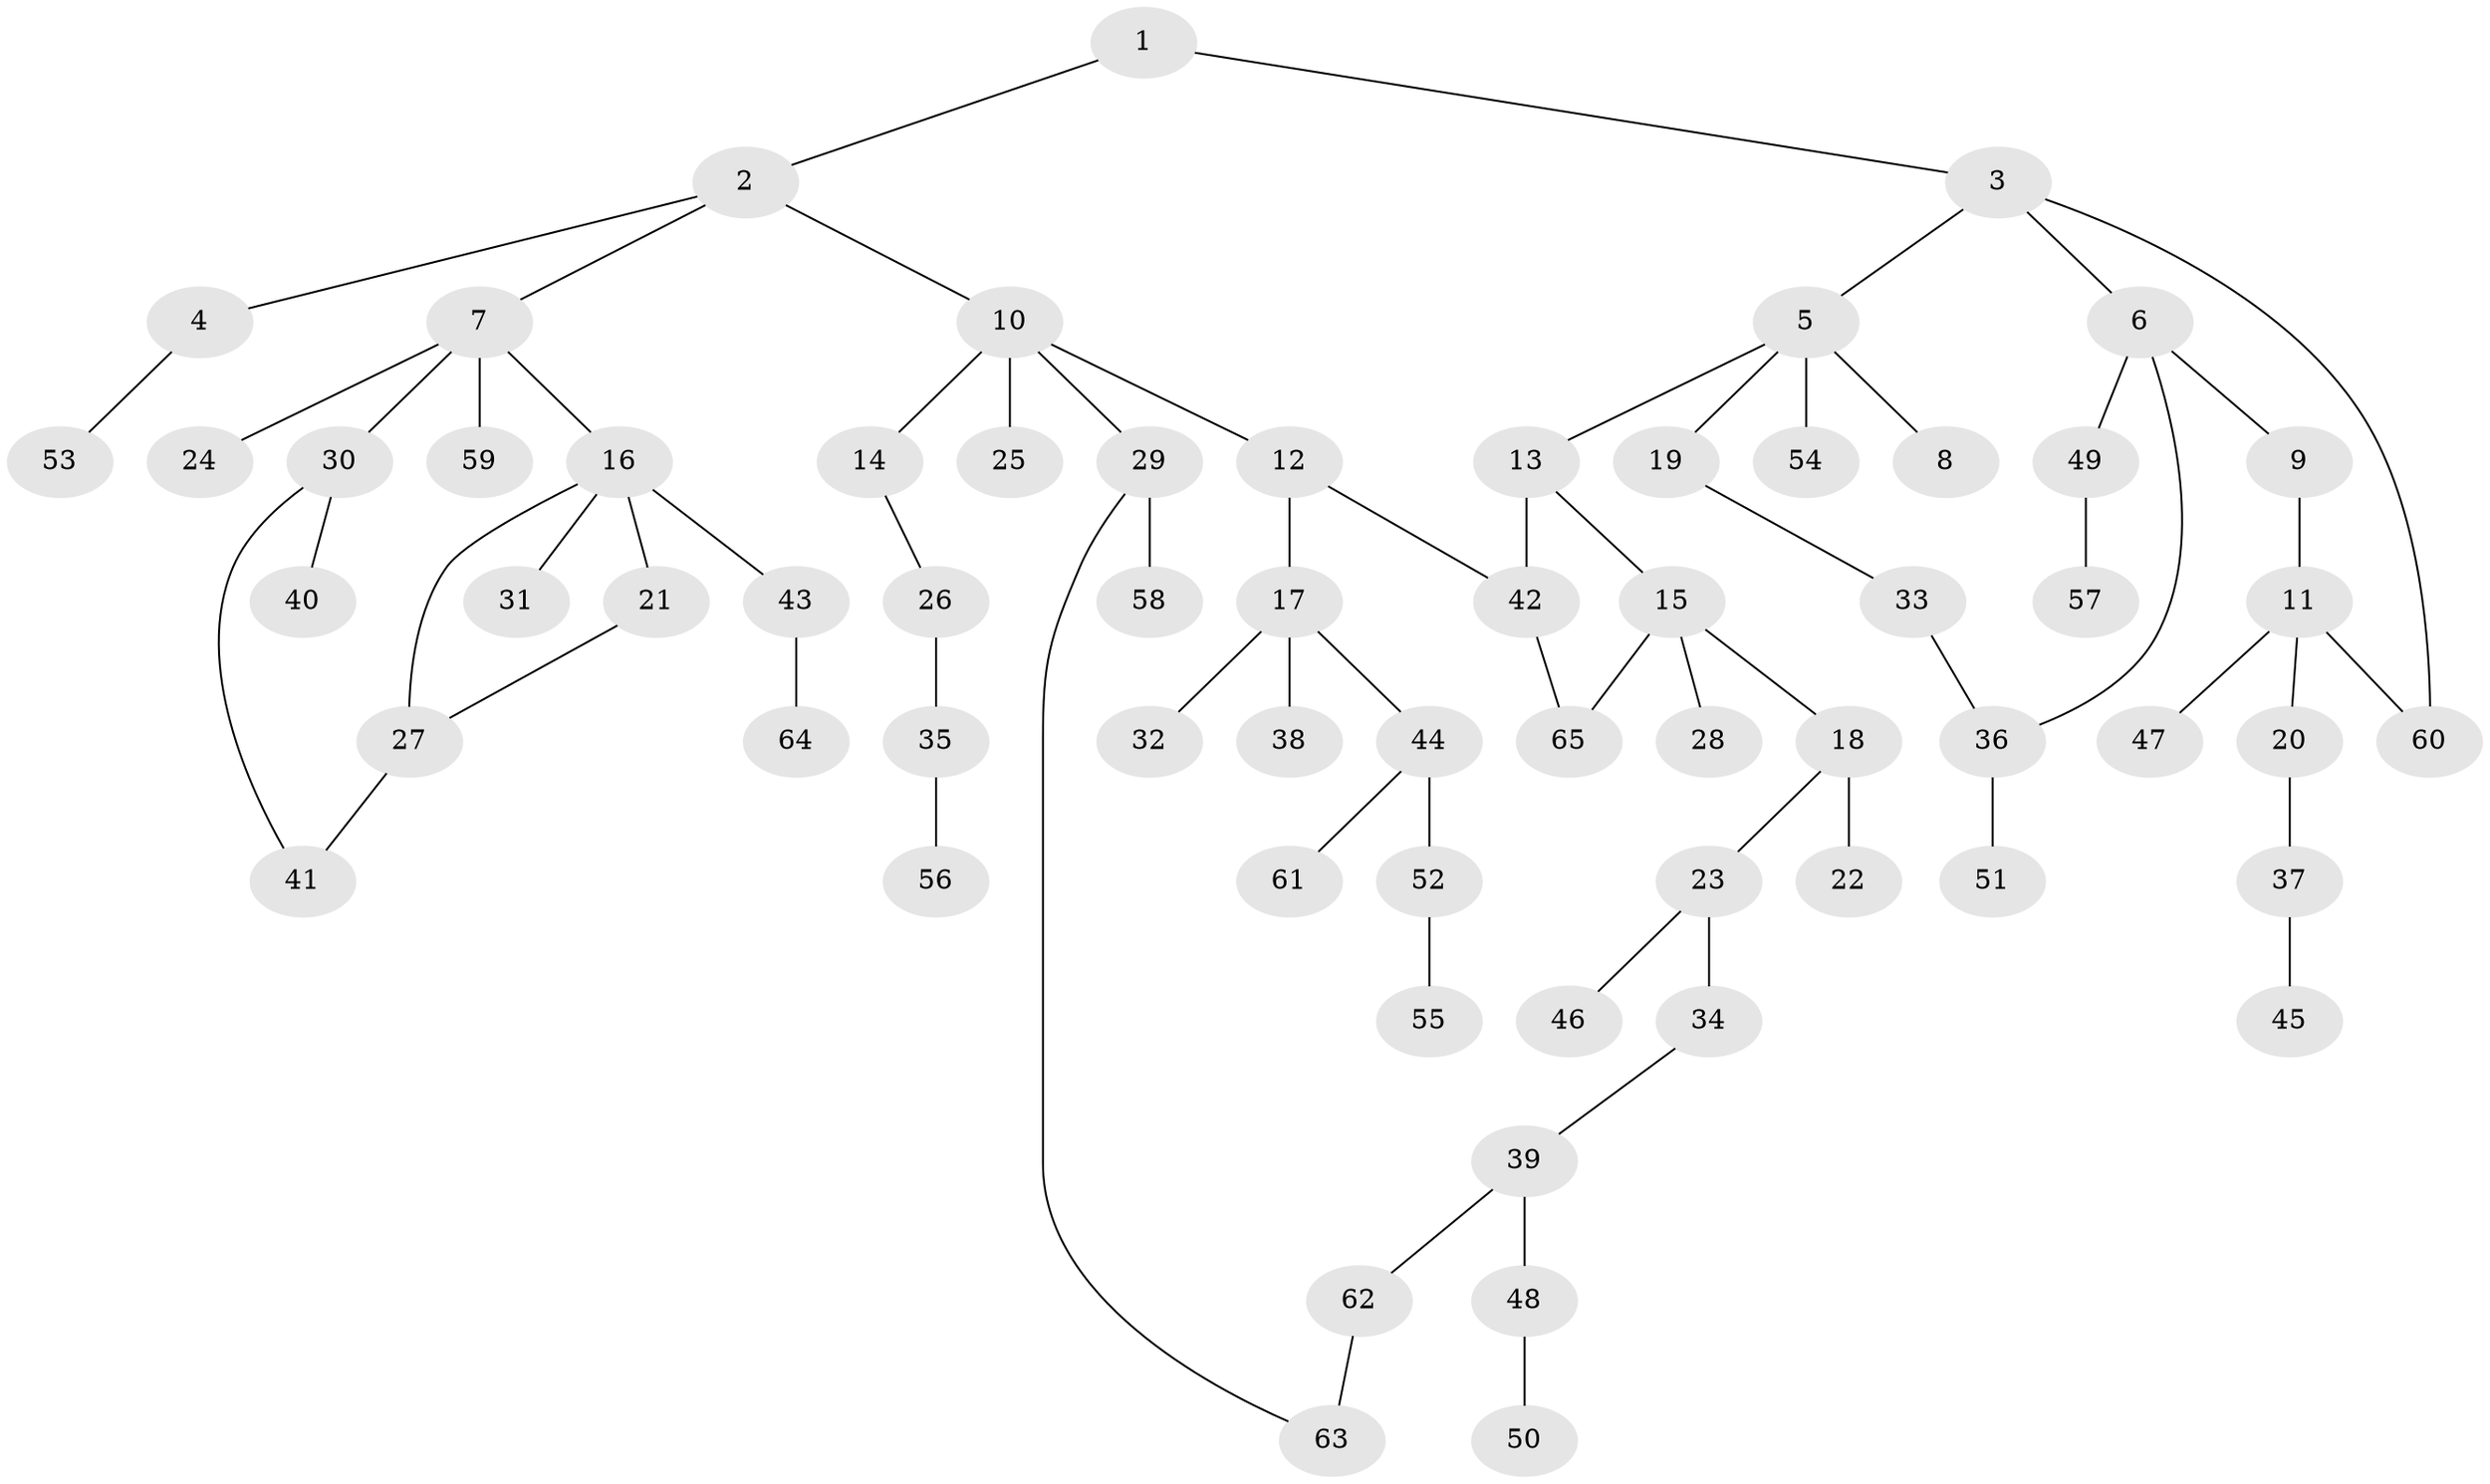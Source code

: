 // Generated by graph-tools (version 1.1) at 2025/13/03/09/25 04:13:28]
// undirected, 65 vertices, 71 edges
graph export_dot {
graph [start="1"]
  node [color=gray90,style=filled];
  1;
  2;
  3;
  4;
  5;
  6;
  7;
  8;
  9;
  10;
  11;
  12;
  13;
  14;
  15;
  16;
  17;
  18;
  19;
  20;
  21;
  22;
  23;
  24;
  25;
  26;
  27;
  28;
  29;
  30;
  31;
  32;
  33;
  34;
  35;
  36;
  37;
  38;
  39;
  40;
  41;
  42;
  43;
  44;
  45;
  46;
  47;
  48;
  49;
  50;
  51;
  52;
  53;
  54;
  55;
  56;
  57;
  58;
  59;
  60;
  61;
  62;
  63;
  64;
  65;
  1 -- 2;
  1 -- 3;
  2 -- 4;
  2 -- 7;
  2 -- 10;
  3 -- 5;
  3 -- 6;
  3 -- 60;
  4 -- 53;
  5 -- 8;
  5 -- 13;
  5 -- 19;
  5 -- 54;
  6 -- 9;
  6 -- 36;
  6 -- 49;
  7 -- 16;
  7 -- 24;
  7 -- 30;
  7 -- 59;
  9 -- 11;
  10 -- 12;
  10 -- 14;
  10 -- 25;
  10 -- 29;
  11 -- 20;
  11 -- 47;
  11 -- 60;
  12 -- 17;
  12 -- 42;
  13 -- 15;
  13 -- 42;
  14 -- 26;
  15 -- 18;
  15 -- 28;
  15 -- 65;
  16 -- 21;
  16 -- 27;
  16 -- 31;
  16 -- 43;
  17 -- 32;
  17 -- 38;
  17 -- 44;
  18 -- 22;
  18 -- 23;
  19 -- 33;
  20 -- 37;
  21 -- 27;
  23 -- 34;
  23 -- 46;
  26 -- 35;
  27 -- 41;
  29 -- 58;
  29 -- 63;
  30 -- 40;
  30 -- 41;
  33 -- 36;
  34 -- 39;
  35 -- 56;
  36 -- 51;
  37 -- 45;
  39 -- 48;
  39 -- 62;
  42 -- 65;
  43 -- 64;
  44 -- 52;
  44 -- 61;
  48 -- 50;
  49 -- 57;
  52 -- 55;
  62 -- 63;
}
